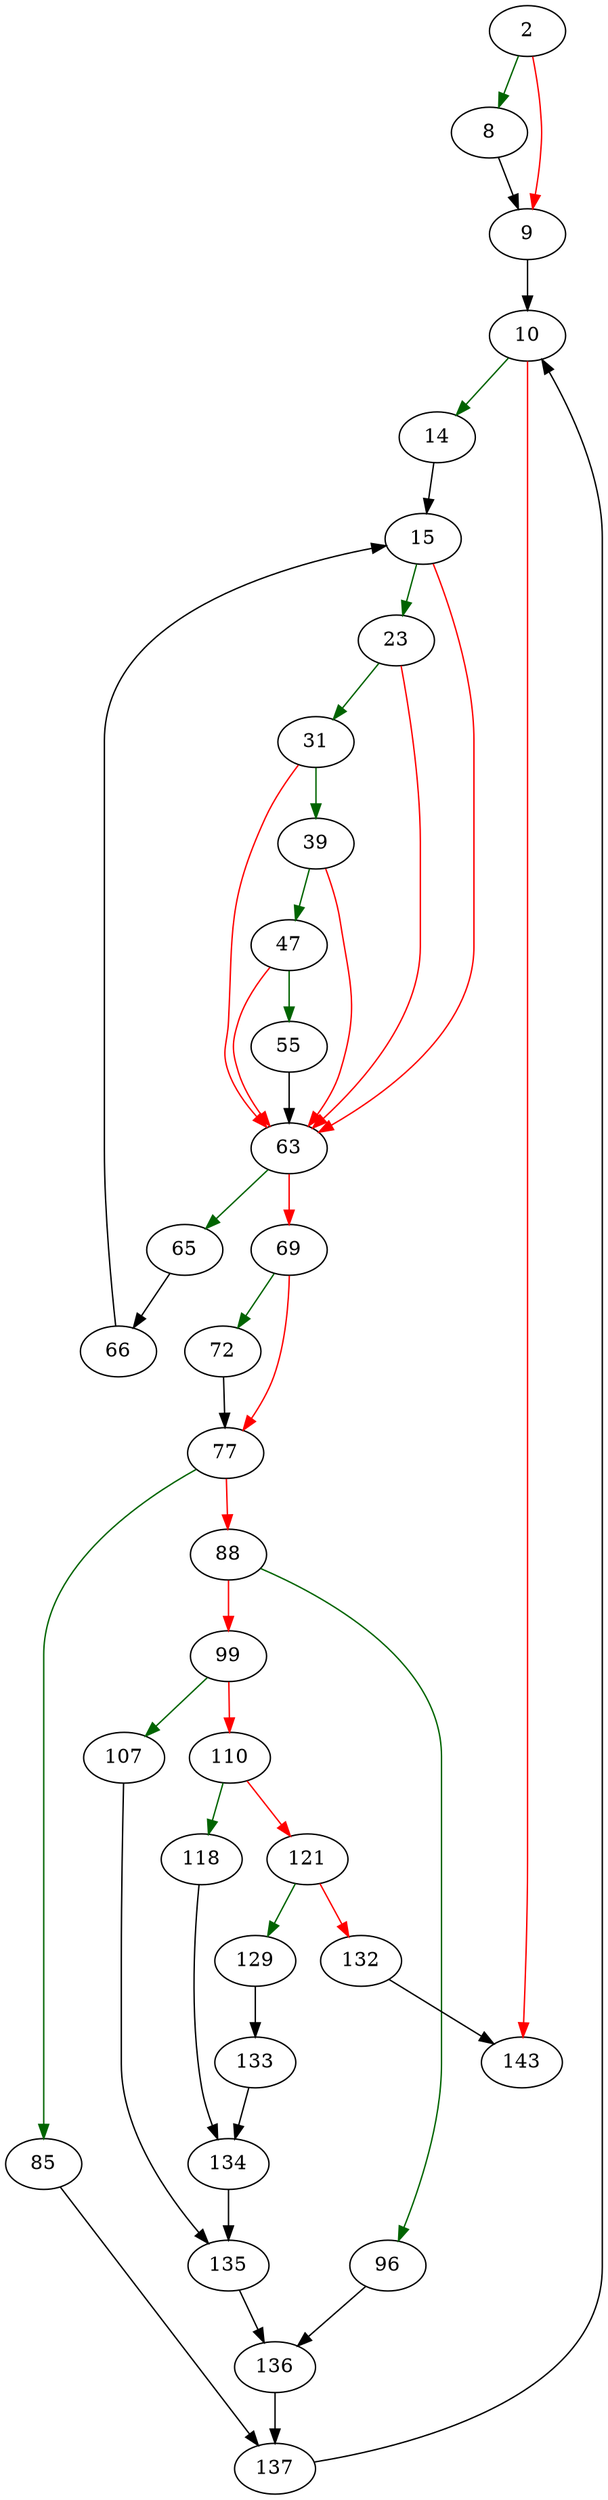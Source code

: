 strict digraph "output_html_string" {
	// Node definitions.
	2 [entry=true];
	8;
	9;
	10;
	14;
	143;
	15;
	23;
	63;
	31;
	39;
	47;
	55;
	65;
	69;
	66;
	72;
	77;
	85;
	88;
	137;
	96;
	99;
	136;
	107;
	110;
	135;
	118;
	121;
	134;
	129;
	132;
	133;

	// Edge definitions.
	2 -> 8 [
		color=darkgreen
		cond=true
	];
	2 -> 9 [
		color=red
		cond=false
	];
	8 -> 9;
	9 -> 10;
	10 -> 14 [
		color=darkgreen
		cond=true
	];
	10 -> 143 [
		color=red
		cond=false
	];
	14 -> 15;
	15 -> 23 [
		color=darkgreen
		cond=true
	];
	15 -> 63 [
		color=red
		cond=false
	];
	23 -> 63 [
		color=red
		cond=false
	];
	23 -> 31 [
		color=darkgreen
		cond=true
	];
	63 -> 65 [
		color=darkgreen
		cond=true
	];
	63 -> 69 [
		color=red
		cond=false
	];
	31 -> 63 [
		color=red
		cond=false
	];
	31 -> 39 [
		color=darkgreen
		cond=true
	];
	39 -> 63 [
		color=red
		cond=false
	];
	39 -> 47 [
		color=darkgreen
		cond=true
	];
	47 -> 63 [
		color=red
		cond=false
	];
	47 -> 55 [
		color=darkgreen
		cond=true
	];
	55 -> 63;
	65 -> 66;
	69 -> 72 [
		color=darkgreen
		cond=true
	];
	69 -> 77 [
		color=red
		cond=false
	];
	66 -> 15;
	72 -> 77;
	77 -> 85 [
		color=darkgreen
		cond=true
	];
	77 -> 88 [
		color=red
		cond=false
	];
	85 -> 137;
	88 -> 96 [
		color=darkgreen
		cond=true
	];
	88 -> 99 [
		color=red
		cond=false
	];
	137 -> 10;
	96 -> 136;
	99 -> 107 [
		color=darkgreen
		cond=true
	];
	99 -> 110 [
		color=red
		cond=false
	];
	136 -> 137;
	107 -> 135;
	110 -> 118 [
		color=darkgreen
		cond=true
	];
	110 -> 121 [
		color=red
		cond=false
	];
	135 -> 136;
	118 -> 134;
	121 -> 129 [
		color=darkgreen
		cond=true
	];
	121 -> 132 [
		color=red
		cond=false
	];
	134 -> 135;
	129 -> 133;
	132 -> 143;
	133 -> 134;
}